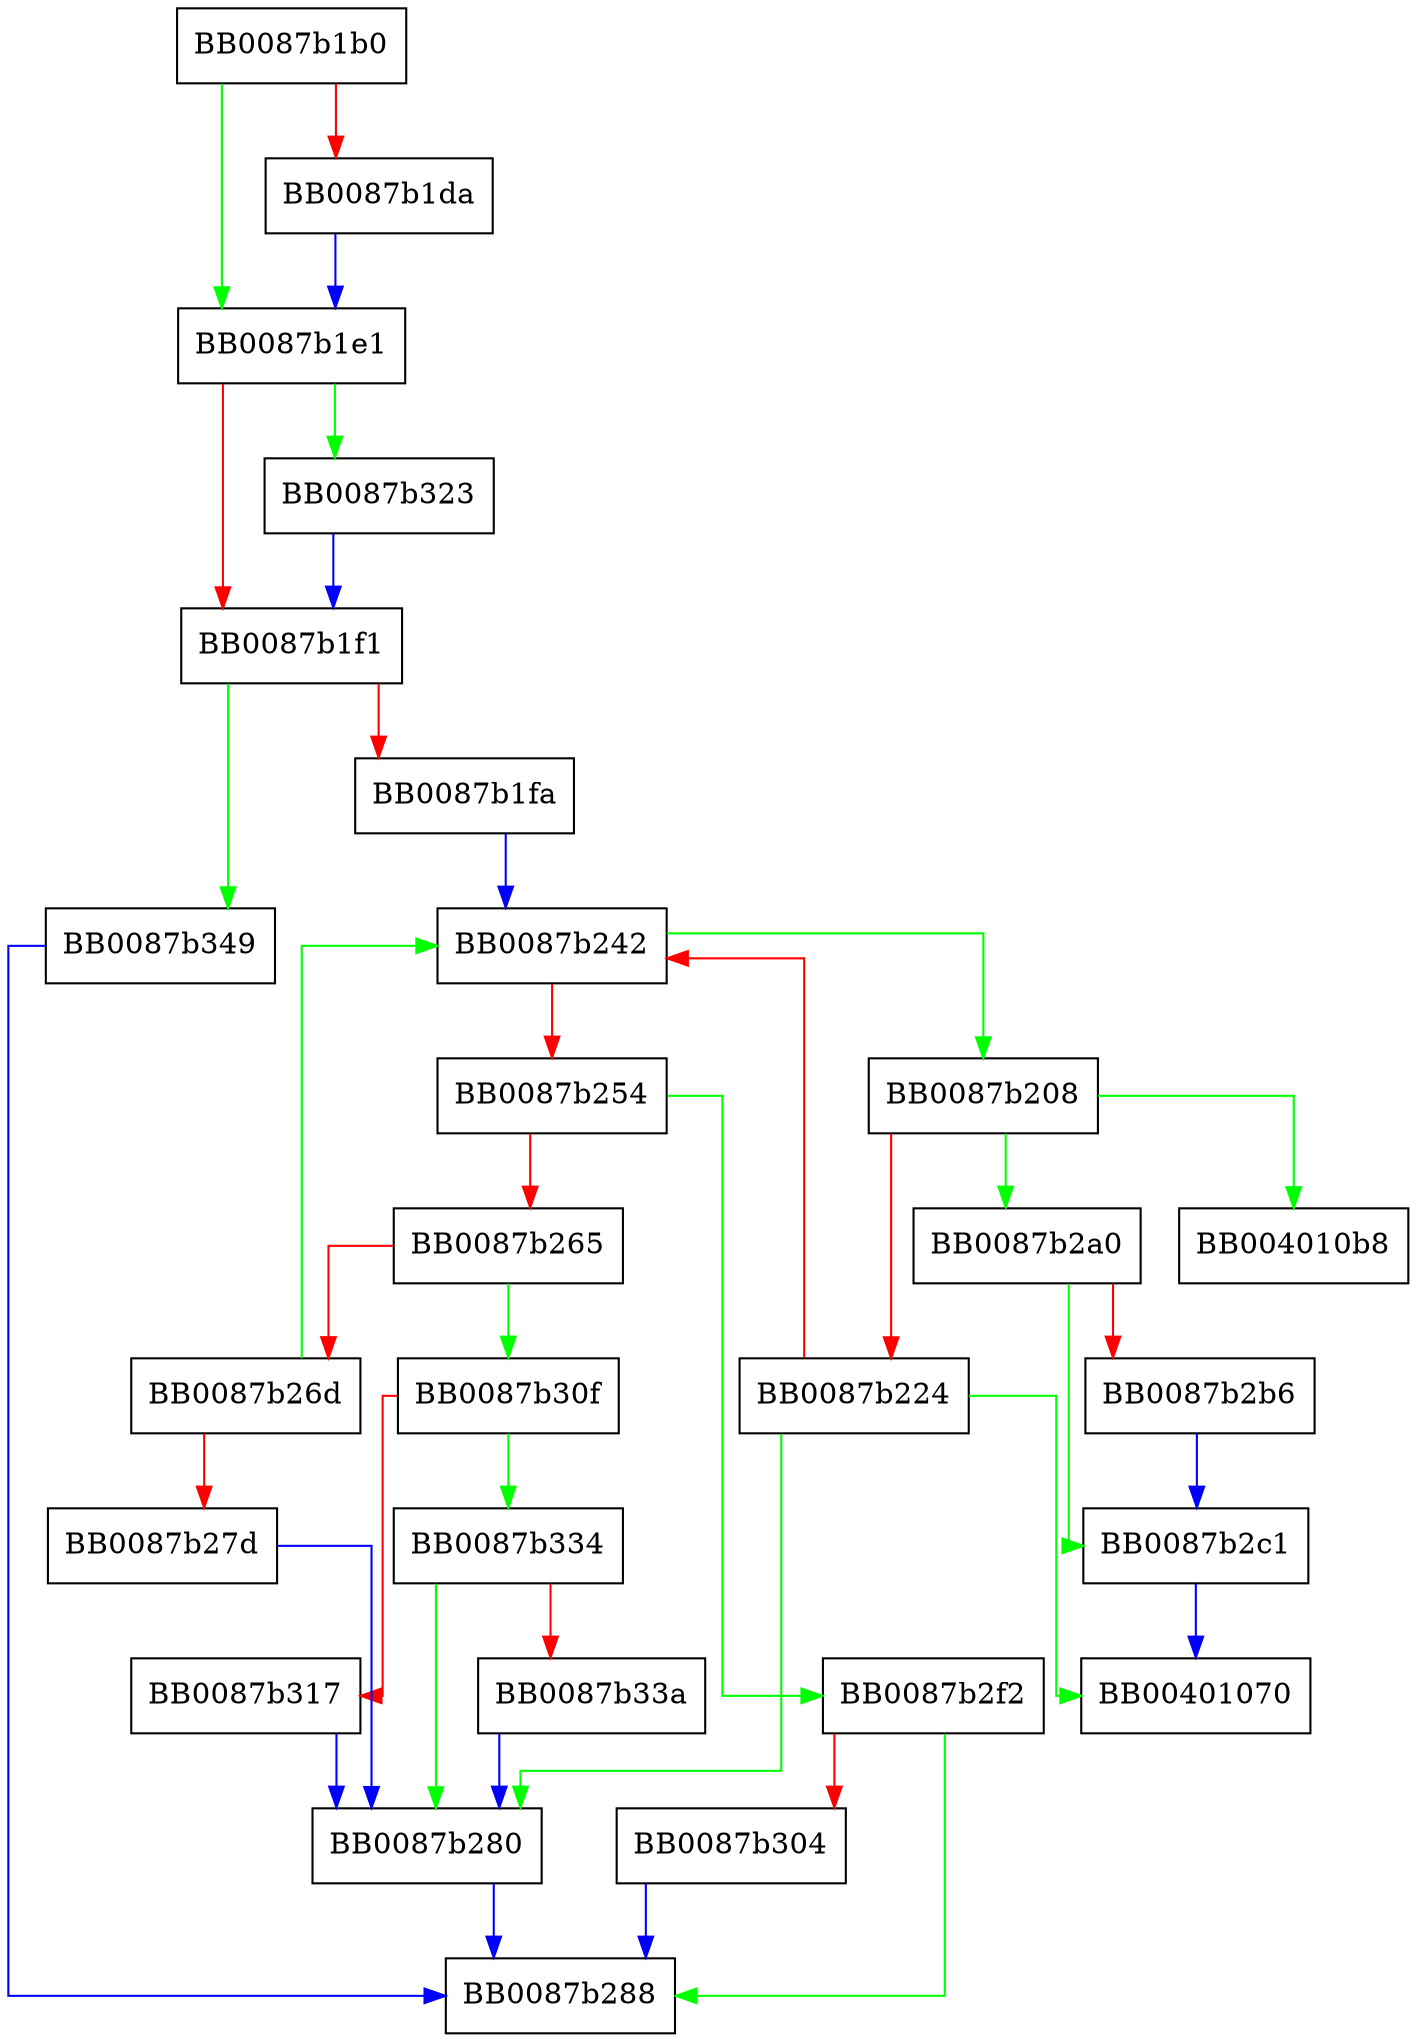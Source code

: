 digraph _IO_getline_info {
  node [shape="box"];
  graph [splines=ortho];
  BB0087b1b0 -> BB0087b1e1 [color="green"];
  BB0087b1b0 -> BB0087b1da [color="red"];
  BB0087b1da -> BB0087b1e1 [color="blue"];
  BB0087b1e1 -> BB0087b323 [color="green"];
  BB0087b1e1 -> BB0087b1f1 [color="red"];
  BB0087b1f1 -> BB0087b349 [color="green"];
  BB0087b1f1 -> BB0087b1fa [color="red"];
  BB0087b1fa -> BB0087b242 [color="blue"];
  BB0087b208 -> BB004010b8 [color="green"];
  BB0087b208 -> BB0087b2a0 [color="green"];
  BB0087b208 -> BB0087b224 [color="red"];
  BB0087b224 -> BB00401070 [color="green"];
  BB0087b224 -> BB0087b280 [color="green"];
  BB0087b224 -> BB0087b242 [color="red"];
  BB0087b242 -> BB0087b208 [color="green"];
  BB0087b242 -> BB0087b254 [color="red"];
  BB0087b254 -> BB0087b2f2 [color="green"];
  BB0087b254 -> BB0087b265 [color="red"];
  BB0087b265 -> BB0087b30f [color="green"];
  BB0087b265 -> BB0087b26d [color="red"];
  BB0087b26d -> BB0087b242 [color="green"];
  BB0087b26d -> BB0087b27d [color="red"];
  BB0087b27d -> BB0087b280 [color="blue"];
  BB0087b280 -> BB0087b288 [color="blue"];
  BB0087b2a0 -> BB0087b2c1 [color="green"];
  BB0087b2a0 -> BB0087b2b6 [color="red"];
  BB0087b2b6 -> BB0087b2c1 [color="blue"];
  BB0087b2c1 -> BB00401070 [color="blue"];
  BB0087b2f2 -> BB0087b288 [color="green"];
  BB0087b2f2 -> BB0087b304 [color="red"];
  BB0087b304 -> BB0087b288 [color="blue"];
  BB0087b30f -> BB0087b334 [color="green"];
  BB0087b30f -> BB0087b317 [color="red"];
  BB0087b317 -> BB0087b280 [color="blue"];
  BB0087b323 -> BB0087b1f1 [color="blue"];
  BB0087b334 -> BB0087b280 [color="green"];
  BB0087b334 -> BB0087b33a [color="red"];
  BB0087b33a -> BB0087b280 [color="blue"];
  BB0087b349 -> BB0087b288 [color="blue"];
}